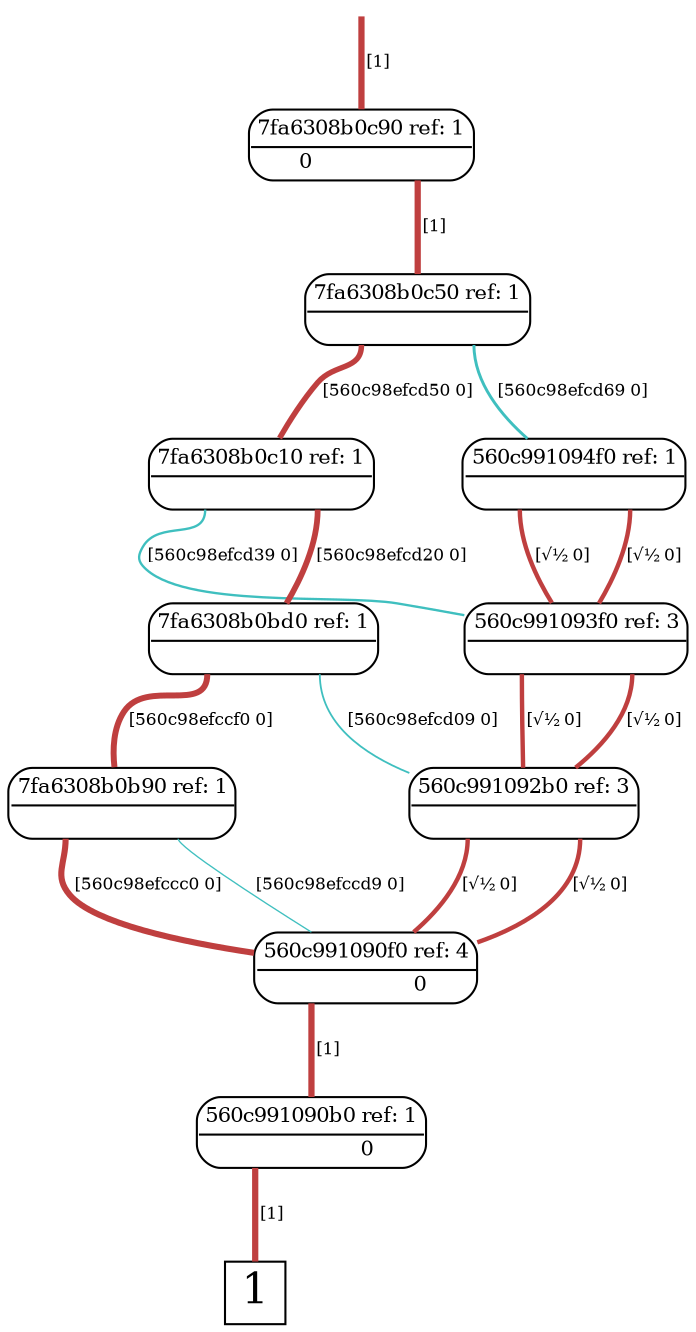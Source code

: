 digraph "DD" {graph[];node[shape=plain];edge[arrowhead=none]
root [label="",shape=point,style=invis]
t [label=<<font point-size="20">1</font>>,shape=box,tooltip="1",width=0.3,height=0.3]
root->362056[penwidth="3",tooltip="1" color="0.000 0.667 0.750",label=<<font point-size="8">&nbsp;[1]</font>>]
362056[label=<<font point-size="10"><table border="1" cellspacing="0" cellpadding="2" style="rounded"><tr><td colspan="2" border="1" sides="B">7fa6308b0c90 ref: 1</td></tr><tr><td port="0" href="javascript:;" border="0" tooltip="0">&nbsp;0 </td><td port="1" href="javascript:;" border="0" tooltip="1"><font color="white">&nbsp;0 </font></td></tr></table></font>>,tooltip="7fa6308b0c90"]
362056:1:s->362024[penwidth="3",tooltip="1" color="0.000 0.667 0.750",label=<<font point-size="8">&nbsp;[1]</font>>]
362024[label=<<font point-size="10"><table border="1" cellspacing="0" cellpadding="2" style="rounded"><tr><td colspan="2" border="1" sides="B">7fa6308b0c50 ref: 1</td></tr><tr><td port="0" href="javascript:;" border="0" tooltip="0.8814"><font color="white">&nbsp;0 </font></td><td port="1" href="javascript:;" border="0" tooltip="-0.4723"><font color="white">&nbsp;0 </font></td></tr></table></font>>,tooltip="7fa6308b0c50"]
362024:1:s->543352[penwidth="1.41698",tooltip="-0.4723" color="0.500 0.667 0.750",label=<<font point-size="8">&nbsp;[560c98efcd69 0]</font>>]
362024:0:s->361992[penwidth="2.64427",tooltip="0.8814" color="0.000 0.667 0.750",label=<<font point-size="8">&nbsp;[560c98efcd50 0]</font>>]
543352[label=<<font point-size="10"><table border="1" cellspacing="0" cellpadding="2" style="rounded"><tr><td colspan="2" border="1" sides="B">560c991094f0 ref: 1</td></tr><tr><td port="0" href="javascript:;" border="0" tooltip="0.7071"><font color="white">&nbsp;0 </font></td><td port="1" href="javascript:;" border="0" tooltip="0.7071"><font color="white">&nbsp;0 </font></td></tr></table></font>>,tooltip="560c991094f0"]
543352:1:s->543224[penwidth="2.12132",tooltip="0.7071" color="0.000 0.667 0.750",label=<<font point-size="8">&nbsp;[√½ 0]</font>>]
543352:0:s->543224[penwidth="2.12132",tooltip="0.7071" color="0.000 0.667 0.750",label=<<font point-size="8">&nbsp;[√½ 0]</font>>]
361992[label=<<font point-size="10"><table border="1" cellspacing="0" cellpadding="2" style="rounded"><tr><td colspan="2" border="1" sides="B">7fa6308b0c10 ref: 1</td></tr><tr><td port="0" href="javascript:;" border="0" tooltip="-0.3789"><font color="white">&nbsp;0 </font></td><td port="1" href="javascript:;" border="0" tooltip="0.9254"><font color="white">&nbsp;0 </font></td></tr></table></font>>,tooltip="7fa6308b0c10"]
361992:1:s->361960[penwidth="2.7763",tooltip="0.9254" color="0.000 0.667 0.750",label=<<font point-size="8">&nbsp;[560c98efcd20 0]</font>>]
361992:0:s->543224[penwidth="1.13674",tooltip="-0.3789" color="0.500 0.667 0.750",label=<<font point-size="8">&nbsp;[560c98efcd39 0]</font>>]
543224[label=<<font point-size="10"><table border="1" cellspacing="0" cellpadding="2" style="rounded"><tr><td colspan="2" border="1" sides="B">560c991093f0 ref: 3</td></tr><tr><td port="0" href="javascript:;" border="0" tooltip="0.7071"><font color="white">&nbsp;0 </font></td><td port="1" href="javascript:;" border="0" tooltip="0.7071"><font color="white">&nbsp;0 </font></td></tr></table></font>>,tooltip="560c991093f0"]
543224:1:s->543064[penwidth="2.12132",tooltip="0.7071" color="0.000 0.667 0.750",label=<<font point-size="8">&nbsp;[√½ 0]</font>>]
543224:0:s->543064[penwidth="2.12132",tooltip="0.7071" color="0.000 0.667 0.750",label=<<font point-size="8">&nbsp;[√½ 0]</font>>]
361960[label=<<font point-size="10"><table border="1" cellspacing="0" cellpadding="2" style="rounded"><tr><td colspan="2" border="1" sides="B">7fa6308b0bd0 ref: 1</td></tr><tr><td port="0" href="javascript:;" border="0" tooltip="0.9572"><font color="white">&nbsp;0 </font></td><td port="1" href="javascript:;" border="0" tooltip="-0.2895"><font color="white">&nbsp;0 </font></td></tr></table></font>>,tooltip="7fa6308b0bd0"]
361960:1:s->543064[penwidth="0.868566",tooltip="-0.2895" color="0.500 0.667 0.750",label=<<font point-size="8">&nbsp;[560c98efcd09 0]</font>>]
361960:0:s->361928[penwidth="2.87151",tooltip="0.9572" color="0.000 0.667 0.750",label=<<font point-size="8">&nbsp;[560c98efccf0 0]</font>>]
543064[label=<<font point-size="10"><table border="1" cellspacing="0" cellpadding="2" style="rounded"><tr><td colspan="2" border="1" sides="B">560c991092b0 ref: 3</td></tr><tr><td port="0" href="javascript:;" border="0" tooltip="0.7071"><font color="white">&nbsp;0 </font></td><td port="1" href="javascript:;" border="0" tooltip="0.7071"><font color="white">&nbsp;0 </font></td></tr></table></font>>,tooltip="560c991092b0"]
543064:1:s->542840[penwidth="2.12132",tooltip="0.7071" color="0.000 0.667 0.750",label=<<font point-size="8">&nbsp;[√½ 0]</font>>]
543064:0:s->542840[penwidth="2.12132",tooltip="0.7071" color="0.000 0.667 0.750",label=<<font point-size="8">&nbsp;[√½ 0]</font>>]
361928[label=<<font point-size="10"><table border="1" cellspacing="0" cellpadding="2" style="rounded"><tr><td colspan="2" border="1" sides="B">7fa6308b0b90 ref: 1</td></tr><tr><td port="0" href="javascript:;" border="0" tooltip="0.9769"><font color="white">&nbsp;0 </font></td><td port="1" href="javascript:;" border="0" tooltip="-0.2139"><font color="white">&nbsp;0 </font></td></tr></table></font>>,tooltip="7fa6308b0b90"]
361928:1:s->542840[penwidth="0.64165",tooltip="-0.2139" color="0.500 0.667 0.750",label=<<font point-size="8">&nbsp;[560c98efccd9 0]</font>>]
361928:0:s->542840[penwidth="2.93058",tooltip="0.9769" color="0.000 0.667 0.750",label=<<font point-size="8">&nbsp;[560c98efccc0 0]</font>>]
542840[label=<<font point-size="10"><table border="1" cellspacing="0" cellpadding="2" style="rounded"><tr><td colspan="2" border="1" sides="B">560c991090f0 ref: 4</td></tr><tr><td port="0" href="javascript:;" border="0" tooltip="1"><font color="white">&nbsp;0 </font></td><td port="1" href="javascript:;" border="0" tooltip="0">&nbsp;0 </td></tr></table></font>>,tooltip="560c991090f0"]
542840:0:s->542808[penwidth="3",tooltip="1" color="0.000 0.667 0.750",label=<<font point-size="8">&nbsp;[1]</font>>]
542808[label=<<font point-size="10"><table border="1" cellspacing="0" cellpadding="2" style="rounded"><tr><td colspan="2" border="1" sides="B">560c991090b0 ref: 1</td></tr><tr><td port="0" href="javascript:;" border="0" tooltip="1"><font color="white">&nbsp;0 </font></td><td port="1" href="javascript:;" border="0" tooltip="0">&nbsp;0 </td></tr></table></font>>,tooltip="560c991090b0"]
542808:0:s->t[penwidth="3",tooltip="1" color="0.000 0.667 0.750",label=<<font point-size="8">&nbsp;[1]</font>>]
}
